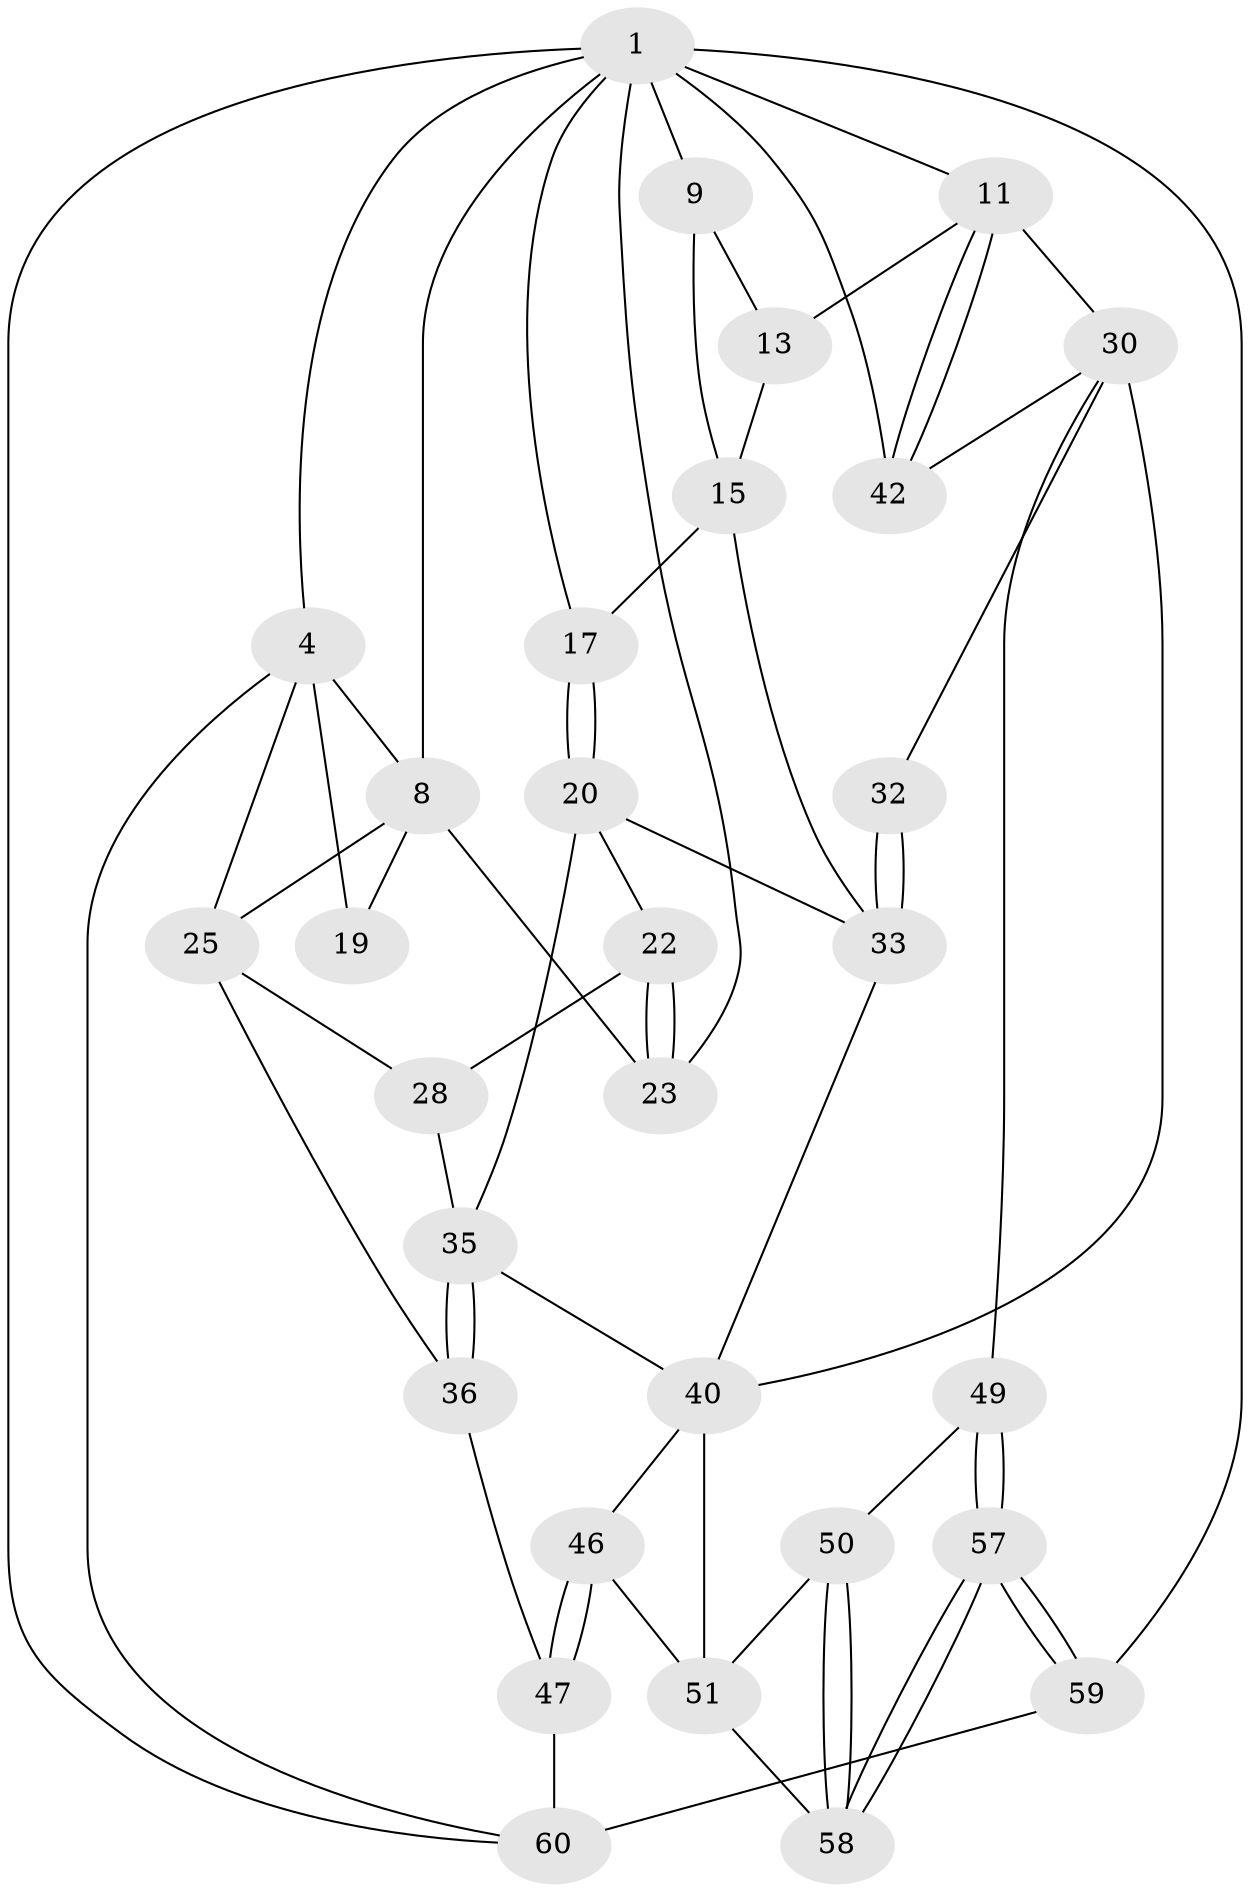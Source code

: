 // original degree distribution, {3: 0.03278688524590164, 4: 0.19672131147540983, 5: 0.6229508196721312, 6: 0.14754098360655737}
// Generated by graph-tools (version 1.1) at 2025/17/03/09/25 04:17:15]
// undirected, 30 vertices, 65 edges
graph export_dot {
graph [start="1"]
  node [color=gray90,style=filled];
  1 [pos="+0.5049030472237341+0",super="+2+6"];
  4 [pos="+0+0",super="+27+5"];
  8 [pos="+0.34678572161608995+0",super="+18"];
  9 [pos="+0.8009490714661857+0",super="+14"];
  11 [pos="+1+0.25855320844994323",super="+12"];
  13 [pos="+0.9282972531633578+0.2841312596075905"];
  15 [pos="+0.851492488040106+0.28540129940897835",super="+16"];
  17 [pos="+0.7160792144232184+0.2449556362189308"];
  19 [pos="+0+0"];
  20 [pos="+0.5160781927627088+0.3821236424844595",super="+21"];
  22 [pos="+0.41501545885724844+0.33979392615883025"];
  23 [pos="+0.4354966461126712+0.17199475881448886"];
  25 [pos="+0.1575756001627192+0.2912596200376306",super="+26"];
  28 [pos="+0.374285377638167+0.34998714189908103",super="+29"];
  30 [pos="+0.852435365998699+0.5666324535453823",super="+31+43"];
  32 [pos="+0.7584237500632007+0.48660956651898546"];
  33 [pos="+0.7550446282737127+0.39623015062752875",super="+34"];
  35 [pos="+0.11355793526920406+0.6127952851486054",super="+37"];
  36 [pos="+0.04112677552149233+0.6480268354682159"];
  40 [pos="+0.5544732588737957+0.589528707933646",super="+45+41"];
  42 [pos="+1+0.707003583801757"];
  46 [pos="+0.47618414280303234+0.6659533213172864",super="+53"];
  47 [pos="+0.29917923540357033+0.7761252590319266",super="+48+55"];
  49 [pos="+0.9174305665899611+0.7276571477206525"];
  50 [pos="+0.8516986900942648+0.7498334093094413"];
  51 [pos="+0.7164060478073438+0.7715683322202852",super="+52+56"];
  57 [pos="+0.7440909579718845+1"];
  58 [pos="+0.7302622226677337+1"];
  59 [pos="+0.7496465232793955+1"];
  60 [pos="+0.2204089625750098+1",super="+61"];
  1 -- 4;
  1 -- 9 [weight=2];
  1 -- 42;
  1 -- 11;
  1 -- 60;
  1 -- 59;
  1 -- 17;
  1 -- 23;
  1 -- 8;
  4 -- 19 [weight=2];
  4 -- 60;
  4 -- 8;
  4 -- 25;
  8 -- 25;
  8 -- 19;
  8 -- 23;
  9 -- 13;
  9 -- 15;
  11 -- 42;
  11 -- 42;
  11 -- 13;
  11 -- 30;
  13 -- 15;
  15 -- 17;
  15 -- 33;
  17 -- 20;
  17 -- 20;
  20 -- 22;
  20 -- 33;
  20 -- 35;
  22 -- 23;
  22 -- 23;
  22 -- 28;
  25 -- 36;
  25 -- 28;
  28 -- 35 [weight=2];
  30 -- 32;
  30 -- 40;
  30 -- 49;
  30 -- 42;
  32 -- 33 [weight=2];
  32 -- 33;
  33 -- 40;
  35 -- 36;
  35 -- 36;
  35 -- 40;
  36 -- 47;
  40 -- 46;
  40 -- 51;
  46 -- 47 [weight=2];
  46 -- 47;
  46 -- 51 [weight=2];
  47 -- 60 [weight=2];
  49 -- 50;
  49 -- 57;
  49 -- 57;
  50 -- 51;
  50 -- 58;
  50 -- 58;
  51 -- 58;
  57 -- 58;
  57 -- 58;
  57 -- 59;
  57 -- 59;
  59 -- 60;
}
